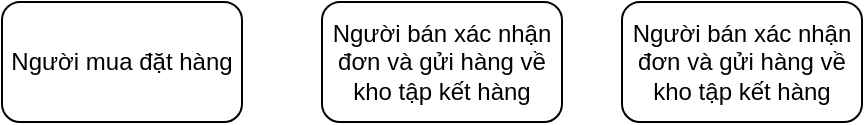 <mxfile version="14.9.0" type="github">
  <diagram id="mhvoOG88jGW_0UVHlXRX" name="Page-1">
    <mxGraphModel dx="952" dy="510" grid="1" gridSize="10" guides="1" tooltips="1" connect="1" arrows="1" fold="1" page="1" pageScale="1" pageWidth="827" pageHeight="1169" math="0" shadow="0">
      <root>
        <mxCell id="0" />
        <mxCell id="1" parent="0" />
        <mxCell id="3SAwy5i2-7SL_gy8jVU0-1" value="Người mua đặt hàng" style="rounded=1;whiteSpace=wrap;html=1;" vertex="1" parent="1">
          <mxGeometry x="40" y="170" width="120" height="60" as="geometry" />
        </mxCell>
        <mxCell id="3SAwy5i2-7SL_gy8jVU0-2" value="Người bán xác nhận đơn và gửi hàng về kho tập kết hàng" style="rounded=1;whiteSpace=wrap;html=1;" vertex="1" parent="1">
          <mxGeometry x="200" y="170" width="120" height="60" as="geometry" />
        </mxCell>
        <mxCell id="3SAwy5i2-7SL_gy8jVU0-3" value="Người bán xác nhận đơn và gửi hàng về kho tập kết hàng" style="rounded=1;whiteSpace=wrap;html=1;" vertex="1" parent="1">
          <mxGeometry x="350" y="170" width="120" height="60" as="geometry" />
        </mxCell>
      </root>
    </mxGraphModel>
  </diagram>
</mxfile>
